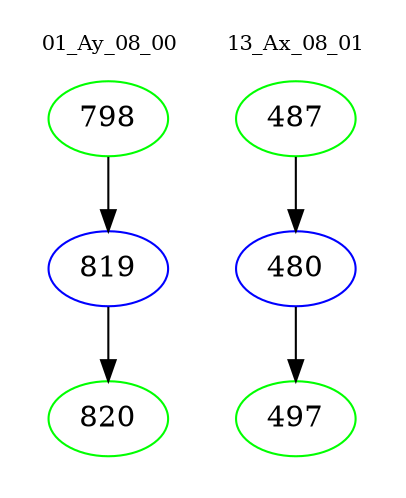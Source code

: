 digraph{
subgraph cluster_0 {
color = white
label = "01_Ay_08_00";
fontsize=10;
T0_798 [label="798", color="green"]
T0_798 -> T0_819 [color="black"]
T0_819 [label="819", color="blue"]
T0_819 -> T0_820 [color="black"]
T0_820 [label="820", color="green"]
}
subgraph cluster_1 {
color = white
label = "13_Ax_08_01";
fontsize=10;
T1_487 [label="487", color="green"]
T1_487 -> T1_480 [color="black"]
T1_480 [label="480", color="blue"]
T1_480 -> T1_497 [color="black"]
T1_497 [label="497", color="green"]
}
}
